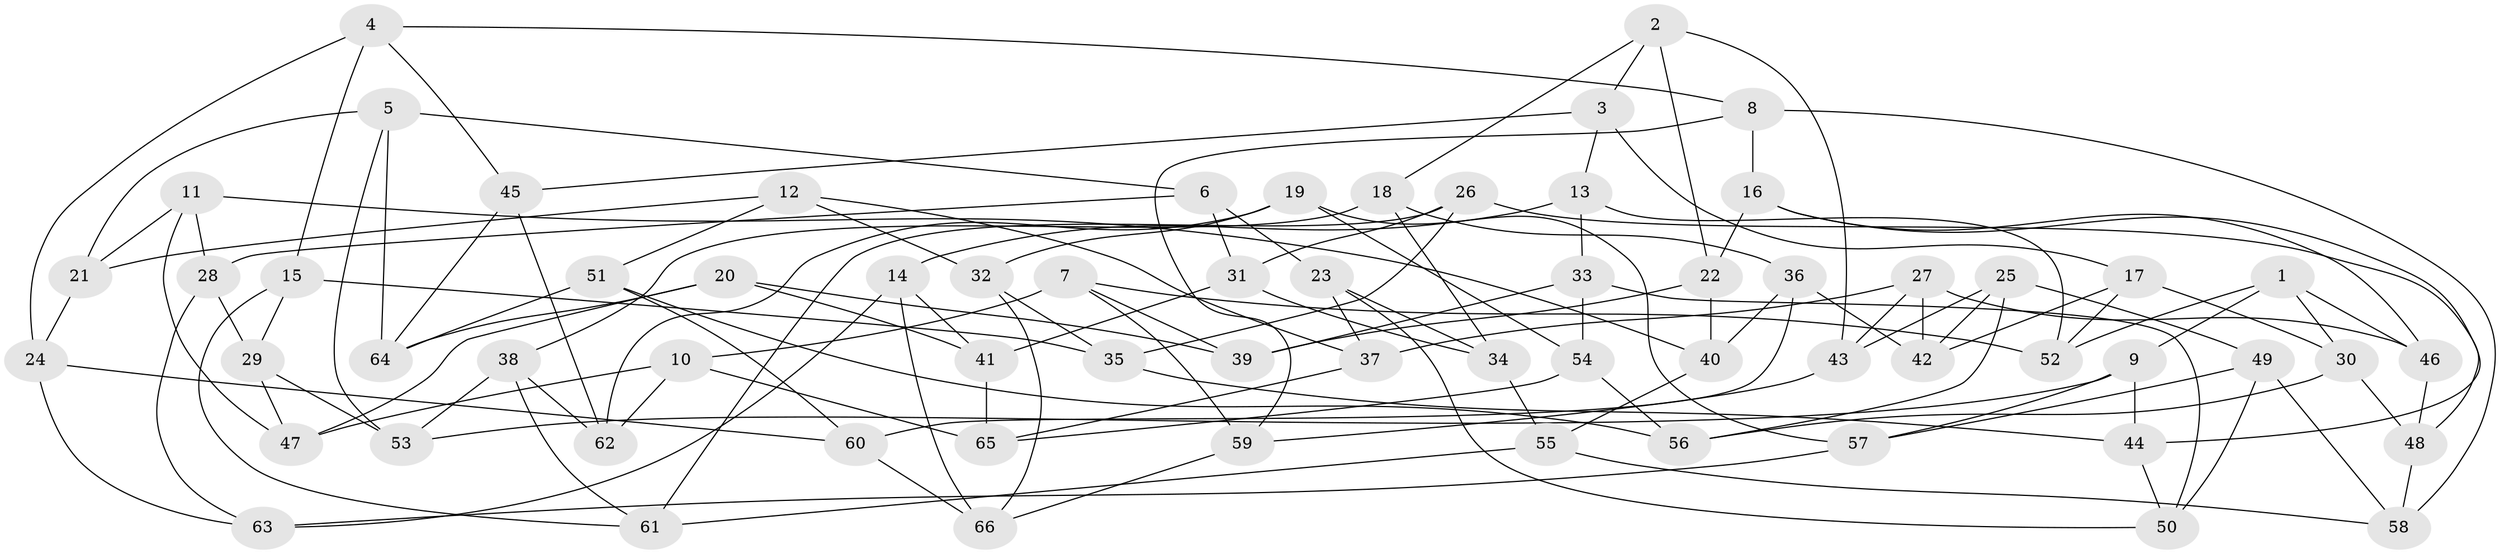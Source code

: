 // coarse degree distribution, {6: 0.7837837837837838, 4: 0.21621621621621623}
// Generated by graph-tools (version 1.1) at 2025/24/03/03/25 07:24:26]
// undirected, 66 vertices, 132 edges
graph export_dot {
graph [start="1"]
  node [color=gray90,style=filled];
  1;
  2;
  3;
  4;
  5;
  6;
  7;
  8;
  9;
  10;
  11;
  12;
  13;
  14;
  15;
  16;
  17;
  18;
  19;
  20;
  21;
  22;
  23;
  24;
  25;
  26;
  27;
  28;
  29;
  30;
  31;
  32;
  33;
  34;
  35;
  36;
  37;
  38;
  39;
  40;
  41;
  42;
  43;
  44;
  45;
  46;
  47;
  48;
  49;
  50;
  51;
  52;
  53;
  54;
  55;
  56;
  57;
  58;
  59;
  60;
  61;
  62;
  63;
  64;
  65;
  66;
  1 -- 52;
  1 -- 30;
  1 -- 46;
  1 -- 9;
  2 -- 43;
  2 -- 18;
  2 -- 22;
  2 -- 3;
  3 -- 17;
  3 -- 45;
  3 -- 13;
  4 -- 24;
  4 -- 15;
  4 -- 45;
  4 -- 8;
  5 -- 21;
  5 -- 64;
  5 -- 6;
  5 -- 53;
  6 -- 23;
  6 -- 31;
  6 -- 28;
  7 -- 39;
  7 -- 52;
  7 -- 10;
  7 -- 59;
  8 -- 59;
  8 -- 16;
  8 -- 58;
  9 -- 53;
  9 -- 44;
  9 -- 57;
  10 -- 62;
  10 -- 65;
  10 -- 47;
  11 -- 21;
  11 -- 47;
  11 -- 40;
  11 -- 28;
  12 -- 32;
  12 -- 21;
  12 -- 37;
  12 -- 51;
  13 -- 14;
  13 -- 52;
  13 -- 33;
  14 -- 63;
  14 -- 66;
  14 -- 41;
  15 -- 35;
  15 -- 61;
  15 -- 29;
  16 -- 44;
  16 -- 46;
  16 -- 22;
  17 -- 30;
  17 -- 52;
  17 -- 42;
  18 -- 36;
  18 -- 38;
  18 -- 34;
  19 -- 32;
  19 -- 57;
  19 -- 54;
  19 -- 62;
  20 -- 39;
  20 -- 47;
  20 -- 64;
  20 -- 41;
  21 -- 24;
  22 -- 40;
  22 -- 39;
  23 -- 34;
  23 -- 37;
  23 -- 50;
  24 -- 60;
  24 -- 63;
  25 -- 43;
  25 -- 42;
  25 -- 56;
  25 -- 49;
  26 -- 48;
  26 -- 61;
  26 -- 31;
  26 -- 35;
  27 -- 37;
  27 -- 46;
  27 -- 43;
  27 -- 42;
  28 -- 63;
  28 -- 29;
  29 -- 53;
  29 -- 47;
  30 -- 56;
  30 -- 48;
  31 -- 34;
  31 -- 41;
  32 -- 35;
  32 -- 66;
  33 -- 50;
  33 -- 54;
  33 -- 39;
  34 -- 55;
  35 -- 44;
  36 -- 60;
  36 -- 40;
  36 -- 42;
  37 -- 65;
  38 -- 53;
  38 -- 62;
  38 -- 61;
  40 -- 55;
  41 -- 65;
  43 -- 59;
  44 -- 50;
  45 -- 62;
  45 -- 64;
  46 -- 48;
  48 -- 58;
  49 -- 50;
  49 -- 57;
  49 -- 58;
  51 -- 64;
  51 -- 60;
  51 -- 56;
  54 -- 56;
  54 -- 65;
  55 -- 61;
  55 -- 58;
  57 -- 63;
  59 -- 66;
  60 -- 66;
}
